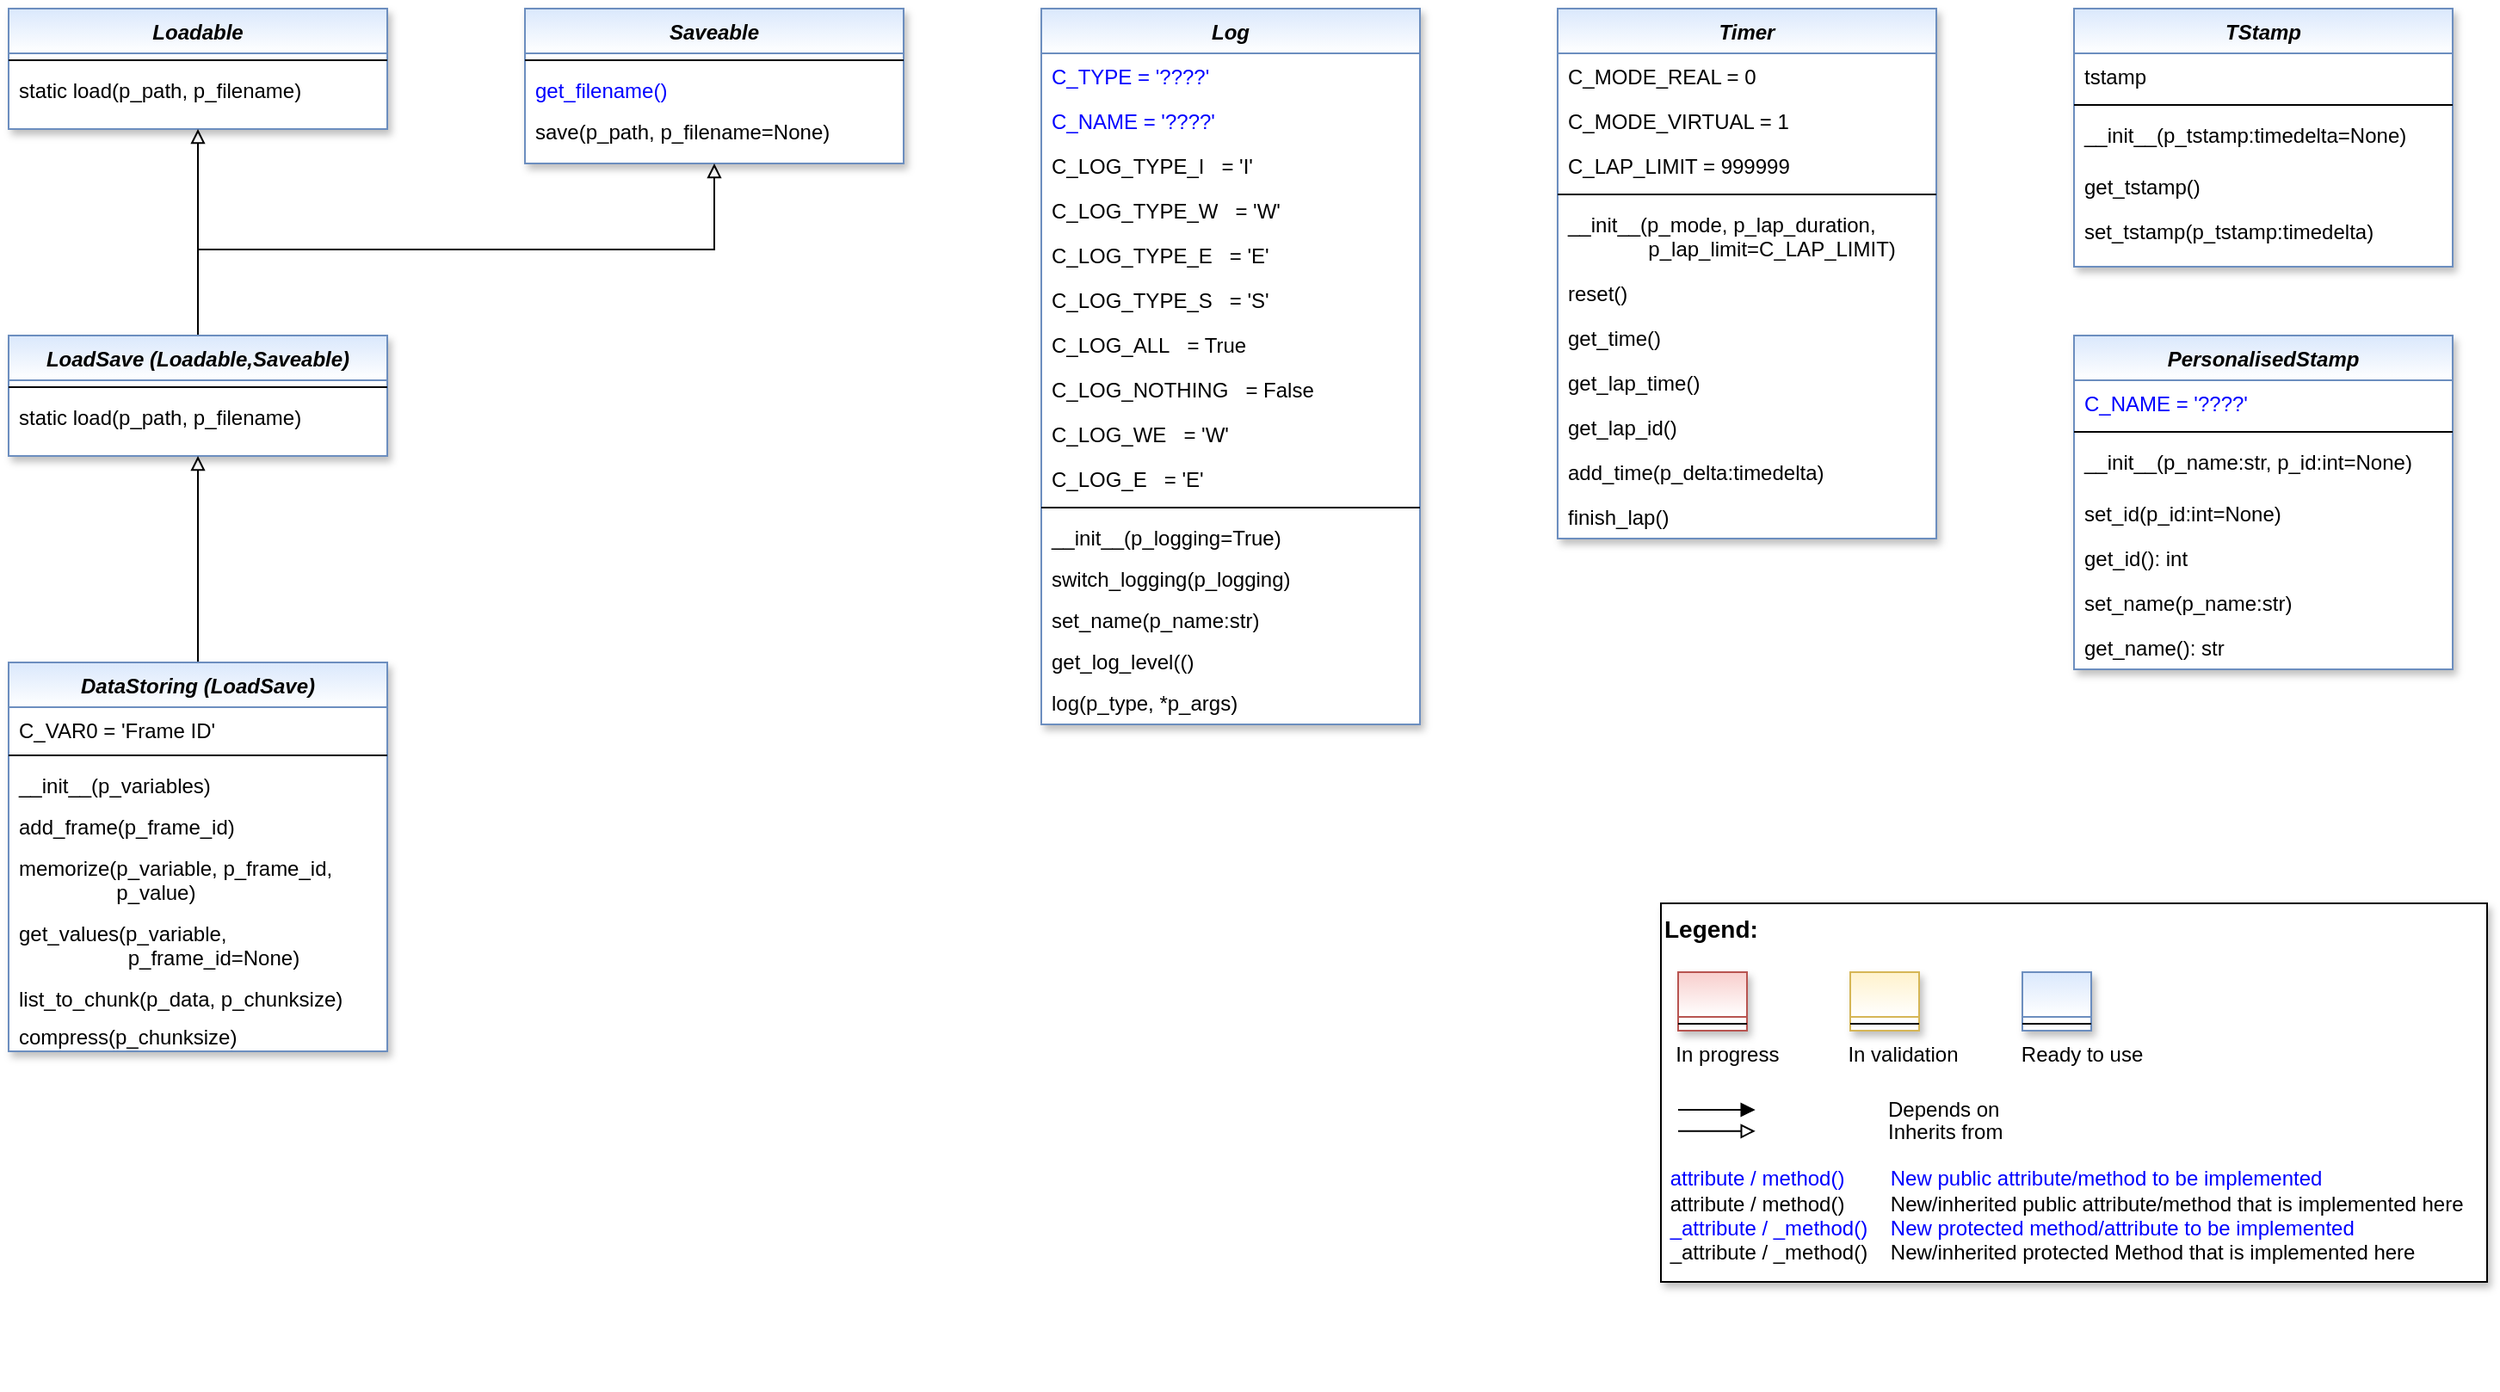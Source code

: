 <mxfile version="20.8.10" type="device"><diagram id="C5RBs43oDa-KdzZeNtuy" name="Page-1"><mxGraphModel dx="1418" dy="940" grid="1" gridSize="10" guides="1" tooltips="1" connect="1" arrows="1" fold="1" page="1" pageScale="1" pageWidth="2336" pageHeight="1654" background="none" math="0" shadow="0"><root><mxCell id="WIyWlLk6GJQsqaUBKTNV-0"/><mxCell id="WIyWlLk6GJQsqaUBKTNV-1" parent="WIyWlLk6GJQsqaUBKTNV-0"/><mxCell id="bgMfdcs62GZ-gJ5sxorQ-0" value="Timer" style="swimlane;fontStyle=3;align=center;verticalAlign=top;childLayout=stackLayout;horizontal=1;startSize=26;horizontalStack=0;resizeParent=1;resizeLast=0;collapsible=1;marginBottom=0;rounded=0;shadow=1;strokeWidth=1;fillColor=#dae8fc;strokeColor=#6c8ebf;gradientColor=#FFFFFF;swimlaneFillColor=#FFFFFF;" parent="WIyWlLk6GJQsqaUBKTNV-1" vertex="1"><mxGeometry x="980" y="80" width="220" height="308" as="geometry"><mxRectangle x="230" y="140" width="160" height="26" as="alternateBounds"/></mxGeometry></mxCell><mxCell id="bgMfdcs62GZ-gJ5sxorQ-1" value="C_MODE_REAL = 0" style="text;align=left;verticalAlign=top;spacingLeft=4;spacingRight=4;overflow=hidden;rotatable=0;points=[[0,0.5],[1,0.5]];portConstraint=eastwest;" parent="bgMfdcs62GZ-gJ5sxorQ-0" vertex="1"><mxGeometry y="26" width="220" height="26" as="geometry"/></mxCell><mxCell id="a7D3vBZzGCBZv9gorVLi-0" value="C_MODE_VIRTUAL = 1" style="text;align=left;verticalAlign=top;spacingLeft=4;spacingRight=4;overflow=hidden;rotatable=0;points=[[0,0.5],[1,0.5]];portConstraint=eastwest;" parent="bgMfdcs62GZ-gJ5sxorQ-0" vertex="1"><mxGeometry y="52" width="220" height="26" as="geometry"/></mxCell><mxCell id="a7D3vBZzGCBZv9gorVLi-1" value="C_LAP_LIMIT = 999999" style="text;align=left;verticalAlign=top;spacingLeft=4;spacingRight=4;overflow=hidden;rotatable=0;points=[[0,0.5],[1,0.5]];portConstraint=eastwest;" parent="bgMfdcs62GZ-gJ5sxorQ-0" vertex="1"><mxGeometry y="78" width="220" height="26" as="geometry"/></mxCell><mxCell id="bgMfdcs62GZ-gJ5sxorQ-2" value="" style="line;html=1;strokeWidth=1;align=left;verticalAlign=middle;spacingTop=-1;spacingLeft=3;spacingRight=3;rotatable=0;labelPosition=right;points=[];portConstraint=eastwest;" parent="bgMfdcs62GZ-gJ5sxorQ-0" vertex="1"><mxGeometry y="104" width="220" height="8" as="geometry"/></mxCell><mxCell id="bgMfdcs62GZ-gJ5sxorQ-3" value="__init__(p_mode, p_lap_duration,&#10;              p_lap_limit=C_LAP_LIMIT)" style="text;align=left;verticalAlign=top;spacingLeft=4;spacingRight=4;overflow=hidden;rotatable=0;points=[[0,0.5],[1,0.5]];portConstraint=eastwest;" parent="bgMfdcs62GZ-gJ5sxorQ-0" vertex="1"><mxGeometry y="112" width="220" height="40" as="geometry"/></mxCell><mxCell id="a7D3vBZzGCBZv9gorVLi-2" value="reset()" style="text;align=left;verticalAlign=top;spacingLeft=4;spacingRight=4;overflow=hidden;rotatable=0;points=[[0,0.5],[1,0.5]];portConstraint=eastwest;" parent="bgMfdcs62GZ-gJ5sxorQ-0" vertex="1"><mxGeometry y="152" width="220" height="26" as="geometry"/></mxCell><mxCell id="a7D3vBZzGCBZv9gorVLi-3" value="get_time()" style="text;align=left;verticalAlign=top;spacingLeft=4;spacingRight=4;overflow=hidden;rotatable=0;points=[[0,0.5],[1,0.5]];portConstraint=eastwest;" parent="bgMfdcs62GZ-gJ5sxorQ-0" vertex="1"><mxGeometry y="178" width="220" height="26" as="geometry"/></mxCell><mxCell id="PuHn4NUrcOmfV9xxtkw8-0" value="get_lap_time()" style="text;align=left;verticalAlign=top;spacingLeft=4;spacingRight=4;overflow=hidden;rotatable=0;points=[[0,0.5],[1,0.5]];portConstraint=eastwest;" parent="bgMfdcs62GZ-gJ5sxorQ-0" vertex="1"><mxGeometry y="204" width="220" height="26" as="geometry"/></mxCell><mxCell id="PuHn4NUrcOmfV9xxtkw8-1" value="get_lap_id()" style="text;align=left;verticalAlign=top;spacingLeft=4;spacingRight=4;overflow=hidden;rotatable=0;points=[[0,0.5],[1,0.5]];portConstraint=eastwest;" parent="bgMfdcs62GZ-gJ5sxorQ-0" vertex="1"><mxGeometry y="230" width="220" height="26" as="geometry"/></mxCell><mxCell id="TGkLLcsEz0-7tvpFlWuC-0" value="add_time(p_delta:timedelta)" style="text;align=left;verticalAlign=top;spacingLeft=4;spacingRight=4;overflow=hidden;rotatable=0;points=[[0,0.5],[1,0.5]];portConstraint=eastwest;" parent="bgMfdcs62GZ-gJ5sxorQ-0" vertex="1"><mxGeometry y="256" width="220" height="26" as="geometry"/></mxCell><mxCell id="PuHn4NUrcOmfV9xxtkw8-2" value="finish_lap()" style="text;align=left;verticalAlign=top;spacingLeft=4;spacingRight=4;overflow=hidden;rotatable=0;points=[[0,0.5],[1,0.5]];portConstraint=eastwest;" parent="bgMfdcs62GZ-gJ5sxorQ-0" vertex="1"><mxGeometry y="282" width="220" height="26" as="geometry"/></mxCell><mxCell id="wOOyNorhm0IPKL5RJFF_-0" value="Log" style="swimlane;fontStyle=3;align=center;verticalAlign=top;childLayout=stackLayout;horizontal=1;startSize=26;horizontalStack=0;resizeParent=1;resizeLast=0;collapsible=1;marginBottom=0;rounded=0;shadow=1;strokeWidth=1;fillColor=#dae8fc;strokeColor=#6c8ebf;gradientColor=#FFFFFF;swimlaneFillColor=#FFFFFF;" parent="WIyWlLk6GJQsqaUBKTNV-1" vertex="1"><mxGeometry x="680" y="80" width="220" height="416" as="geometry"><mxRectangle x="230" y="140" width="160" height="26" as="alternateBounds"/></mxGeometry></mxCell><mxCell id="wOOyNorhm0IPKL5RJFF_-1" value="C_TYPE = '????'&#10;" style="text;align=left;verticalAlign=top;spacingLeft=4;spacingRight=4;overflow=hidden;rotatable=0;points=[[0,0.5],[1,0.5]];portConstraint=eastwest;fontColor=#0000FF;" parent="wOOyNorhm0IPKL5RJFF_-0" vertex="1"><mxGeometry y="26" width="220" height="26" as="geometry"/></mxCell><mxCell id="wOOyNorhm0IPKL5RJFF_-4" value="C_NAME = '????'&#10;" style="text;align=left;verticalAlign=top;spacingLeft=4;spacingRight=4;overflow=hidden;rotatable=0;points=[[0,0.5],[1,0.5]];portConstraint=eastwest;fontColor=#0000FF;" parent="wOOyNorhm0IPKL5RJFF_-0" vertex="1"><mxGeometry y="52" width="220" height="26" as="geometry"/></mxCell><mxCell id="Sitd4XUR5ouGdiu0kk2x-0" value="C_LOG_TYPE_I   = 'I'" style="text;align=left;verticalAlign=top;spacingLeft=4;spacingRight=4;overflow=hidden;rotatable=0;points=[[0,0.5],[1,0.5]];portConstraint=eastwest;fontColor=default;" parent="wOOyNorhm0IPKL5RJFF_-0" vertex="1"><mxGeometry y="78" width="220" height="26" as="geometry"/></mxCell><mxCell id="Sitd4XUR5ouGdiu0kk2x-1" value="C_LOG_TYPE_W   = 'W'" style="text;align=left;verticalAlign=top;spacingLeft=4;spacingRight=4;overflow=hidden;rotatable=0;points=[[0,0.5],[1,0.5]];portConstraint=eastwest;fontColor=default;" parent="wOOyNorhm0IPKL5RJFF_-0" vertex="1"><mxGeometry y="104" width="220" height="26" as="geometry"/></mxCell><mxCell id="Sitd4XUR5ouGdiu0kk2x-2" value="C_LOG_TYPE_E   = 'E'" style="text;align=left;verticalAlign=top;spacingLeft=4;spacingRight=4;overflow=hidden;rotatable=0;points=[[0,0.5],[1,0.5]];portConstraint=eastwest;fontColor=default;" parent="wOOyNorhm0IPKL5RJFF_-0" vertex="1"><mxGeometry y="130" width="220" height="26" as="geometry"/></mxCell><mxCell id="Sitd4XUR5ouGdiu0kk2x-3" value="C_LOG_TYPE_S   = 'S'" style="text;align=left;verticalAlign=top;spacingLeft=4;spacingRight=4;overflow=hidden;rotatable=0;points=[[0,0.5],[1,0.5]];portConstraint=eastwest;fontColor=default;" parent="wOOyNorhm0IPKL5RJFF_-0" vertex="1"><mxGeometry y="156" width="220" height="26" as="geometry"/></mxCell><mxCell id="Sitd4XUR5ouGdiu0kk2x-4" value="C_LOG_ALL   = True" style="text;align=left;verticalAlign=top;spacingLeft=4;spacingRight=4;overflow=hidden;rotatable=0;points=[[0,0.5],[1,0.5]];portConstraint=eastwest;fontColor=default;" parent="wOOyNorhm0IPKL5RJFF_-0" vertex="1"><mxGeometry y="182" width="220" height="26" as="geometry"/></mxCell><mxCell id="Sitd4XUR5ouGdiu0kk2x-5" value="C_LOG_NOTHING   = False" style="text;align=left;verticalAlign=top;spacingLeft=4;spacingRight=4;overflow=hidden;rotatable=0;points=[[0,0.5],[1,0.5]];portConstraint=eastwest;fontColor=default;" parent="wOOyNorhm0IPKL5RJFF_-0" vertex="1"><mxGeometry y="208" width="220" height="26" as="geometry"/></mxCell><mxCell id="Sitd4XUR5ouGdiu0kk2x-6" value="C_LOG_WE   = 'W'" style="text;align=left;verticalAlign=top;spacingLeft=4;spacingRight=4;overflow=hidden;rotatable=0;points=[[0,0.5],[1,0.5]];portConstraint=eastwest;fontColor=default;" parent="wOOyNorhm0IPKL5RJFF_-0" vertex="1"><mxGeometry y="234" width="220" height="26" as="geometry"/></mxCell><mxCell id="Sitd4XUR5ouGdiu0kk2x-7" value="C_LOG_E   = 'E'" style="text;align=left;verticalAlign=top;spacingLeft=4;spacingRight=4;overflow=hidden;rotatable=0;points=[[0,0.5],[1,0.5]];portConstraint=eastwest;fontColor=default;" parent="wOOyNorhm0IPKL5RJFF_-0" vertex="1"><mxGeometry y="260" width="220" height="26" as="geometry"/></mxCell><mxCell id="wOOyNorhm0IPKL5RJFF_-2" value="" style="line;html=1;strokeWidth=1;align=left;verticalAlign=middle;spacingTop=-1;spacingLeft=3;spacingRight=3;rotatable=0;labelPosition=right;points=[];portConstraint=eastwest;" parent="wOOyNorhm0IPKL5RJFF_-0" vertex="1"><mxGeometry y="286" width="220" height="8" as="geometry"/></mxCell><mxCell id="wOOyNorhm0IPKL5RJFF_-3" value="__init__(p_logging=True)" style="text;align=left;verticalAlign=top;spacingLeft=4;spacingRight=4;overflow=hidden;rotatable=0;points=[[0,0.5],[1,0.5]];portConstraint=eastwest;" parent="wOOyNorhm0IPKL5RJFF_-0" vertex="1"><mxGeometry y="294" width="220" height="24" as="geometry"/></mxCell><mxCell id="wOOyNorhm0IPKL5RJFF_-5" value="switch_logging(p_logging)" style="text;align=left;verticalAlign=top;spacingLeft=4;spacingRight=4;overflow=hidden;rotatable=0;points=[[0,0.5],[1,0.5]];portConstraint=eastwest;" parent="wOOyNorhm0IPKL5RJFF_-0" vertex="1"><mxGeometry y="318" width="220" height="24" as="geometry"/></mxCell><mxCell id="5YyYM9NK3f8UlfanujHQ-0" value="set_name(p_name:str)" style="text;align=left;verticalAlign=top;spacingLeft=4;spacingRight=4;overflow=hidden;rotatable=0;points=[[0,0.5],[1,0.5]];portConstraint=eastwest;" parent="wOOyNorhm0IPKL5RJFF_-0" vertex="1"><mxGeometry y="342" width="220" height="24" as="geometry"/></mxCell><mxCell id="wCxpYQhEE_Nz_e2Aimwp-0" value="get_log_level(()" style="text;align=left;verticalAlign=top;spacingLeft=4;spacingRight=4;overflow=hidden;rotatable=0;points=[[0,0.5],[1,0.5]];portConstraint=eastwest;" parent="wOOyNorhm0IPKL5RJFF_-0" vertex="1"><mxGeometry y="366" width="220" height="24" as="geometry"/></mxCell><mxCell id="wOOyNorhm0IPKL5RJFF_-7" value="log(p_type, *p_args)" style="text;align=left;verticalAlign=top;spacingLeft=4;spacingRight=4;overflow=hidden;rotatable=0;points=[[0,0.5],[1,0.5]];portConstraint=eastwest;" parent="wOOyNorhm0IPKL5RJFF_-0" vertex="1"><mxGeometry y="390" width="220" height="26" as="geometry"/></mxCell><mxCell id="wOOyNorhm0IPKL5RJFF_-8" value="Saveable" style="swimlane;fontStyle=3;align=center;verticalAlign=top;childLayout=stackLayout;horizontal=1;startSize=26;horizontalStack=0;resizeParent=1;resizeLast=0;collapsible=1;marginBottom=0;rounded=0;shadow=1;strokeWidth=1;fillColor=#dae8fc;strokeColor=#6c8ebf;gradientColor=#FFFFFF;swimlaneFillColor=#FFFFFF;" parent="WIyWlLk6GJQsqaUBKTNV-1" vertex="1"><mxGeometry x="380" y="80" width="220" height="90" as="geometry"><mxRectangle x="230" y="140" width="160" height="26" as="alternateBounds"/></mxGeometry></mxCell><mxCell id="wOOyNorhm0IPKL5RJFF_-11" value="" style="line;html=1;strokeWidth=1;align=left;verticalAlign=middle;spacingTop=-1;spacingLeft=3;spacingRight=3;rotatable=0;labelPosition=right;points=[];portConstraint=eastwest;" parent="wOOyNorhm0IPKL5RJFF_-8" vertex="1"><mxGeometry y="26" width="220" height="8" as="geometry"/></mxCell><mxCell id="wOOyNorhm0IPKL5RJFF_-13" value="get_filename()" style="text;align=left;verticalAlign=top;spacingLeft=4;spacingRight=4;overflow=hidden;rotatable=0;points=[[0,0.5],[1,0.5]];portConstraint=eastwest;fontColor=#0000FF;" parent="wOOyNorhm0IPKL5RJFF_-8" vertex="1"><mxGeometry y="34" width="220" height="24" as="geometry"/></mxCell><mxCell id="wOOyNorhm0IPKL5RJFF_-15" value="save(p_path, p_filename=None)" style="text;align=left;verticalAlign=top;spacingLeft=4;spacingRight=4;overflow=hidden;rotatable=0;points=[[0,0.5],[1,0.5]];portConstraint=eastwest;" parent="wOOyNorhm0IPKL5RJFF_-8" vertex="1"><mxGeometry y="58" width="220" height="24" as="geometry"/></mxCell><mxCell id="huwpeFCsxoTQQdfWVsrF-0" value="TStamp" style="swimlane;fontStyle=3;align=center;verticalAlign=top;childLayout=stackLayout;horizontal=1;startSize=26;horizontalStack=0;resizeParent=1;resizeLast=0;collapsible=1;marginBottom=0;rounded=0;shadow=1;strokeWidth=1;fillColor=#dae8fc;strokeColor=#6c8ebf;gradientColor=#FFFFFF;swimlaneFillColor=#FFFFFF;" parent="WIyWlLk6GJQsqaUBKTNV-1" vertex="1"><mxGeometry x="1280" y="80" width="220" height="150" as="geometry"><mxRectangle x="230" y="140" width="160" height="26" as="alternateBounds"/></mxGeometry></mxCell><mxCell id="huwpeFCsxoTQQdfWVsrF-1" value="tstamp" style="text;align=left;verticalAlign=top;spacingLeft=4;spacingRight=4;overflow=hidden;rotatable=0;points=[[0,0.5],[1,0.5]];portConstraint=eastwest;" parent="huwpeFCsxoTQQdfWVsrF-0" vertex="1"><mxGeometry y="26" width="220" height="26" as="geometry"/></mxCell><mxCell id="huwpeFCsxoTQQdfWVsrF-4" value="" style="line;html=1;strokeWidth=1;align=left;verticalAlign=middle;spacingTop=-1;spacingLeft=3;spacingRight=3;rotatable=0;labelPosition=right;points=[];portConstraint=eastwest;" parent="huwpeFCsxoTQQdfWVsrF-0" vertex="1"><mxGeometry y="52" width="220" height="8" as="geometry"/></mxCell><mxCell id="huwpeFCsxoTQQdfWVsrF-5" value="__init__(p_tstamp:timedelta=None)" style="text;align=left;verticalAlign=top;spacingLeft=4;spacingRight=4;overflow=hidden;rotatable=0;points=[[0,0.5],[1,0.5]];portConstraint=eastwest;" parent="huwpeFCsxoTQQdfWVsrF-0" vertex="1"><mxGeometry y="60" width="220" height="30" as="geometry"/></mxCell><mxCell id="huwpeFCsxoTQQdfWVsrF-6" value="get_tstamp()" style="text;align=left;verticalAlign=top;spacingLeft=4;spacingRight=4;overflow=hidden;rotatable=0;points=[[0,0.5],[1,0.5]];portConstraint=eastwest;" parent="huwpeFCsxoTQQdfWVsrF-0" vertex="1"><mxGeometry y="90" width="220" height="26" as="geometry"/></mxCell><mxCell id="huwpeFCsxoTQQdfWVsrF-7" value="set_tstamp(p_tstamp:timedelta)" style="text;align=left;verticalAlign=top;spacingLeft=4;spacingRight=4;overflow=hidden;rotatable=0;points=[[0,0.5],[1,0.5]];portConstraint=eastwest;" parent="huwpeFCsxoTQQdfWVsrF-0" vertex="1"><mxGeometry y="116" width="220" height="26" as="geometry"/></mxCell><mxCell id="ZXzUqIAL4igxPkpYoOi9-0" value="Loadable" style="swimlane;fontStyle=3;align=center;verticalAlign=top;childLayout=stackLayout;horizontal=1;startSize=26;horizontalStack=0;resizeParent=1;resizeLast=0;collapsible=1;marginBottom=0;rounded=0;shadow=1;strokeWidth=1;fillColor=#dae8fc;strokeColor=#6c8ebf;gradientColor=#FFFFFF;swimlaneFillColor=#FFFFFF;" parent="WIyWlLk6GJQsqaUBKTNV-1" vertex="1"><mxGeometry x="80" y="80" width="220" height="70" as="geometry"><mxRectangle x="230" y="140" width="160" height="26" as="alternateBounds"/></mxGeometry></mxCell><mxCell id="ZXzUqIAL4igxPkpYoOi9-1" value="" style="line;html=1;strokeWidth=1;align=left;verticalAlign=middle;spacingTop=-1;spacingLeft=3;spacingRight=3;rotatable=0;labelPosition=right;points=[];portConstraint=eastwest;" parent="ZXzUqIAL4igxPkpYoOi9-0" vertex="1"><mxGeometry y="26" width="220" height="8" as="geometry"/></mxCell><mxCell id="ZXzUqIAL4igxPkpYoOi9-3" value="static load(p_path, p_filename)" style="text;align=left;verticalAlign=top;spacingLeft=4;spacingRight=4;overflow=hidden;rotatable=0;points=[[0,0.5],[1,0.5]];portConstraint=eastwest;" parent="ZXzUqIAL4igxPkpYoOi9-0" vertex="1"><mxGeometry y="34" width="220" height="24" as="geometry"/></mxCell><mxCell id="ZXzUqIAL4igxPkpYoOi9-8" style="edgeStyle=orthogonalEdgeStyle;rounded=0;orthogonalLoop=1;jettySize=auto;html=1;entryX=0.5;entryY=1;entryDx=0;entryDy=0;fontColor=#000000;endArrow=block;endFill=0;" parent="WIyWlLk6GJQsqaUBKTNV-1" source="ZXzUqIAL4igxPkpYoOi9-5" target="ZXzUqIAL4igxPkpYoOi9-0" edge="1"><mxGeometry relative="1" as="geometry"/></mxCell><mxCell id="ZXzUqIAL4igxPkpYoOi9-9" style="edgeStyle=orthogonalEdgeStyle;rounded=0;orthogonalLoop=1;jettySize=auto;html=1;entryX=0.5;entryY=1;entryDx=0;entryDy=0;fontColor=#000000;endArrow=block;endFill=0;exitX=0.5;exitY=0;exitDx=0;exitDy=0;" parent="WIyWlLk6GJQsqaUBKTNV-1" source="ZXzUqIAL4igxPkpYoOi9-5" target="wOOyNorhm0IPKL5RJFF_-8" edge="1"><mxGeometry relative="1" as="geometry"/></mxCell><mxCell id="ZXzUqIAL4igxPkpYoOi9-5" value="LoadSave (Loadable,Saveable)" style="swimlane;fontStyle=3;align=center;verticalAlign=top;childLayout=stackLayout;horizontal=1;startSize=26;horizontalStack=0;resizeParent=1;resizeLast=0;collapsible=1;marginBottom=0;rounded=0;shadow=1;strokeWidth=1;fillColor=#dae8fc;strokeColor=#6c8ebf;gradientColor=#FFFFFF;swimlaneFillColor=#FFFFFF;" parent="WIyWlLk6GJQsqaUBKTNV-1" vertex="1"><mxGeometry x="80" y="270" width="220" height="70" as="geometry"><mxRectangle x="230" y="140" width="160" height="26" as="alternateBounds"/></mxGeometry></mxCell><mxCell id="ZXzUqIAL4igxPkpYoOi9-6" value="" style="line;html=1;strokeWidth=1;align=left;verticalAlign=middle;spacingTop=-1;spacingLeft=3;spacingRight=3;rotatable=0;labelPosition=right;points=[];portConstraint=eastwest;" parent="ZXzUqIAL4igxPkpYoOi9-5" vertex="1"><mxGeometry y="26" width="220" height="8" as="geometry"/></mxCell><mxCell id="ZXzUqIAL4igxPkpYoOi9-7" value="static load(p_path, p_filename)" style="text;align=left;verticalAlign=top;spacingLeft=4;spacingRight=4;overflow=hidden;rotatable=0;points=[[0,0.5],[1,0.5]];portConstraint=eastwest;" parent="ZXzUqIAL4igxPkpYoOi9-5" vertex="1"><mxGeometry y="34" width="220" height="24" as="geometry"/></mxCell><mxCell id="ZXzUqIAL4igxPkpYoOi9-13" style="edgeStyle=orthogonalEdgeStyle;rounded=0;orthogonalLoop=1;jettySize=auto;html=1;entryX=0.5;entryY=1;entryDx=0;entryDy=0;fontColor=#000000;endArrow=block;endFill=0;" parent="WIyWlLk6GJQsqaUBKTNV-1" source="ZXzUqIAL4igxPkpYoOi9-10" target="ZXzUqIAL4igxPkpYoOi9-5" edge="1"><mxGeometry relative="1" as="geometry"/></mxCell><mxCell id="ZXzUqIAL4igxPkpYoOi9-10" value="DataStoring (LoadSave)" style="swimlane;fontStyle=3;align=center;verticalAlign=top;childLayout=stackLayout;horizontal=1;startSize=26;horizontalStack=0;resizeParent=1;resizeLast=0;collapsible=1;marginBottom=0;rounded=0;shadow=1;strokeWidth=1;fillColor=#dae8fc;strokeColor=#6c8ebf;gradientColor=#FFFFFF;swimlaneFillColor=#FFFFFF;" parent="WIyWlLk6GJQsqaUBKTNV-1" vertex="1"><mxGeometry x="80" y="460" width="220" height="226" as="geometry"><mxRectangle x="230" y="140" width="160" height="26" as="alternateBounds"/></mxGeometry></mxCell><mxCell id="o4xzLmoHe5UOwdrTp5sr-0" value="C_VAR0 = 'Frame ID'" style="text;align=left;verticalAlign=top;spacingLeft=4;spacingRight=4;overflow=hidden;rotatable=0;points=[[0,0.5],[1,0.5]];portConstraint=eastwest;" parent="ZXzUqIAL4igxPkpYoOi9-10" vertex="1"><mxGeometry y="26" width="220" height="24" as="geometry"/></mxCell><mxCell id="ZXzUqIAL4igxPkpYoOi9-11" value="" style="line;html=1;strokeWidth=1;align=left;verticalAlign=middle;spacingTop=-1;spacingLeft=3;spacingRight=3;rotatable=0;labelPosition=right;points=[];portConstraint=eastwest;" parent="ZXzUqIAL4igxPkpYoOi9-10" vertex="1"><mxGeometry y="50" width="220" height="8" as="geometry"/></mxCell><mxCell id="ZXzUqIAL4igxPkpYoOi9-12" value="__init__(p_variables)" style="text;align=left;verticalAlign=top;spacingLeft=4;spacingRight=4;overflow=hidden;rotatable=0;points=[[0,0.5],[1,0.5]];portConstraint=eastwest;" parent="ZXzUqIAL4igxPkpYoOi9-10" vertex="1"><mxGeometry y="58" width="220" height="24" as="geometry"/></mxCell><mxCell id="ZXzUqIAL4igxPkpYoOi9-14" value="add_frame(p_frame_id)" style="text;align=left;verticalAlign=top;spacingLeft=4;spacingRight=4;overflow=hidden;rotatable=0;points=[[0,0.5],[1,0.5]];portConstraint=eastwest;" parent="ZXzUqIAL4igxPkpYoOi9-10" vertex="1"><mxGeometry y="82" width="220" height="24" as="geometry"/></mxCell><mxCell id="ZXzUqIAL4igxPkpYoOi9-15" value="memorize(p_variable, p_frame_id,&#10;                 p_value) " style="text;align=left;verticalAlign=top;spacingLeft=4;spacingRight=4;overflow=hidden;rotatable=0;points=[[0,0.5],[1,0.5]];portConstraint=eastwest;" parent="ZXzUqIAL4igxPkpYoOi9-10" vertex="1"><mxGeometry y="106" width="220" height="38" as="geometry"/></mxCell><mxCell id="ZXzUqIAL4igxPkpYoOi9-16" value="get_values(p_variable, &#10;                   p_frame_id=None)" style="text;align=left;verticalAlign=top;spacingLeft=4;spacingRight=4;overflow=hidden;rotatable=0;points=[[0,0.5],[1,0.5]];portConstraint=eastwest;" parent="ZXzUqIAL4igxPkpYoOi9-10" vertex="1"><mxGeometry y="144" width="220" height="38" as="geometry"/></mxCell><mxCell id="ZXzUqIAL4igxPkpYoOi9-17" value="list_to_chunk(p_data, p_chunksize)" style="text;align=left;verticalAlign=top;spacingLeft=4;spacingRight=4;overflow=hidden;rotatable=0;points=[[0,0.5],[1,0.5]];portConstraint=eastwest;" parent="ZXzUqIAL4igxPkpYoOi9-10" vertex="1"><mxGeometry y="182" width="220" height="22" as="geometry"/></mxCell><mxCell id="ZXzUqIAL4igxPkpYoOi9-18" value="compress(p_chunksize)" style="text;align=left;verticalAlign=top;spacingLeft=4;spacingRight=4;overflow=hidden;rotatable=0;points=[[0,0.5],[1,0.5]];portConstraint=eastwest;" parent="ZXzUqIAL4igxPkpYoOi9-10" vertex="1"><mxGeometry y="204" width="220" height="22" as="geometry"/></mxCell><mxCell id="Sitd4XUR5ouGdiu0kk2x-8" value="" style="group" parent="WIyWlLk6GJQsqaUBKTNV-1" vertex="1" connectable="0"><mxGeometry x="1040" y="600" width="480" height="220" as="geometry"/></mxCell><mxCell id="Sitd4XUR5ouGdiu0kk2x-9" value="&lt;font color=&quot;#000000&quot; size=&quot;1&quot;&gt;&lt;b style=&quot;font-size: 14px&quot;&gt;Legend:&lt;br&gt;&lt;/b&gt;&lt;/font&gt;&lt;br&gt;&lt;br&gt;&lt;br&gt;&lt;font color=&quot;#0000ff&quot; style=&quot;font-size: 6px&quot;&gt;&lt;br&gt;&lt;/font&gt;&lt;span style=&quot;color: rgb(0 , 0 , 0)&quot;&gt;&lt;font style=&quot;font-size: 4px&quot;&gt;&amp;nbsp; &amp;nbsp;&lt;/font&gt;&amp;nbsp;In progress&amp;nbsp; &amp;nbsp; &amp;nbsp; &amp;nbsp; &amp;nbsp; &amp;nbsp; In validation&amp;nbsp; &amp;nbsp; &amp;nbsp; &amp;nbsp; &amp;nbsp; &amp;nbsp;Ready to use&lt;/span&gt;&lt;font color=&quot;#000000&quot;&gt;&amp;nbsp;&lt;br&gt;&lt;/font&gt;&lt;font color=&quot;#0000ff&quot;&gt;&lt;br&gt;&lt;br&gt;&lt;br&gt;&lt;br&gt;&amp;nbsp;attribute / method()&amp;nbsp; &amp;nbsp; &amp;nbsp; &amp;nbsp; New public attribute/method to be implemented&lt;/font&gt;&lt;br&gt;&lt;font color=&quot;#000000&quot;&gt;&amp;nbsp;&lt;/font&gt;&lt;font color=&quot;#000000&quot;&gt;attribute / method()&lt;span&gt;&#9;&lt;/span&gt;&amp;nbsp; &amp;nbsp; &amp;nbsp; &amp;nbsp;New/inherited public attribute/method that is implemented here&lt;br&gt;&lt;/font&gt;&lt;font color=&quot;#0000ff&quot;&gt;&amp;nbsp;_attribute /&amp;nbsp;&lt;/font&gt;&lt;font color=&quot;#0000ff&quot;&gt;_method()&amp;nbsp; &amp;nbsp; New protected method/attribute to be implemented&lt;/font&gt;&lt;br&gt;&lt;font color=&quot;#000000&quot;&gt;&amp;nbsp;_attribute / _method()&amp;nbsp; &amp;nbsp; New/inherited protected Method that is implemented here&lt;br&gt;&lt;/font&gt;&lt;font color=&quot;#000000&quot;&gt;&lt;br&gt;&lt;br&gt;&lt;br&gt;&lt;br&gt;&lt;br&gt;&lt;/font&gt;" style="text;html=1;align=left;verticalAlign=top;whiteSpace=wrap;rounded=0;fontColor=#006600;strokeColor=#000000;shadow=1;fillColor=#ffffff;" parent="Sitd4XUR5ouGdiu0kk2x-8" vertex="1"><mxGeometry width="480" height="220" as="geometry"/></mxCell><mxCell id="Sitd4XUR5ouGdiu0kk2x-10" value="Depends on" style="endArrow=block;html=1;labelPosition=right;verticalLabelPosition=middle;align=left;verticalAlign=middle;endFill=1;fontSize=12;" parent="Sitd4XUR5ouGdiu0kk2x-8" edge="1"><mxGeometry x="-1590" y="-2180" width="50" height="50" as="geometry"><mxPoint x="10.0" y="120.003" as="sourcePoint"/><mxPoint x="54.848" y="120.003" as="targetPoint"/><mxPoint x="98" as="offset"/><Array as="points"><mxPoint x="30" y="120"/></Array></mxGeometry></mxCell><mxCell id="Sitd4XUR5ouGdiu0kk2x-11" value="Inherits from" style="endArrow=block;html=1;labelPosition=right;verticalLabelPosition=middle;align=left;verticalAlign=middle;endFill=0;fontSize=12;" parent="Sitd4XUR5ouGdiu0kk2x-8" edge="1"><mxGeometry x="-1590" y="-2180" width="50" height="50" as="geometry"><mxPoint x="10.0" y="132.385" as="sourcePoint"/><mxPoint x="54.848" y="132.385" as="targetPoint"/><mxPoint x="98" y="1" as="offset"/></mxGeometry></mxCell><mxCell id="Sitd4XUR5ouGdiu0kk2x-12" value="" style="swimlane;fontStyle=3;align=center;verticalAlign=top;childLayout=stackLayout;horizontal=1;startSize=26;horizontalStack=0;resizeParent=1;resizeLast=0;collapsible=1;marginBottom=0;rounded=0;shadow=1;strokeWidth=1;fillColor=#f8cecc;strokeColor=#b85450;gradientColor=#ffffff;swimlaneFillColor=#ffffff;" parent="Sitd4XUR5ouGdiu0kk2x-8" vertex="1"><mxGeometry x="10" y="40" width="40" height="34" as="geometry"><mxRectangle x="230" y="140" width="160" height="26" as="alternateBounds"/></mxGeometry></mxCell><mxCell id="Sitd4XUR5ouGdiu0kk2x-13" value="" style="line;html=1;strokeWidth=1;align=left;verticalAlign=middle;spacingTop=-1;spacingLeft=3;spacingRight=3;rotatable=0;labelPosition=right;points=[];portConstraint=eastwest;" parent="Sitd4XUR5ouGdiu0kk2x-12" vertex="1"><mxGeometry y="26" width="40" height="8" as="geometry"/></mxCell><mxCell id="Sitd4XUR5ouGdiu0kk2x-14" value="" style="swimlane;fontStyle=3;align=center;verticalAlign=top;childLayout=stackLayout;horizontal=1;startSize=26;horizontalStack=0;resizeParent=1;resizeLast=0;collapsible=1;marginBottom=0;rounded=0;shadow=1;strokeWidth=1;fillColor=#fff2cc;strokeColor=#d6b656;gradientColor=#ffffff;swimlaneFillColor=#ffffff;" parent="Sitd4XUR5ouGdiu0kk2x-8" vertex="1"><mxGeometry x="110" y="40" width="40" height="34" as="geometry"><mxRectangle x="230" y="140" width="160" height="26" as="alternateBounds"/></mxGeometry></mxCell><mxCell id="Sitd4XUR5ouGdiu0kk2x-15" value="" style="line;html=1;strokeWidth=1;align=left;verticalAlign=middle;spacingTop=-1;spacingLeft=3;spacingRight=3;rotatable=0;labelPosition=right;points=[];portConstraint=eastwest;" parent="Sitd4XUR5ouGdiu0kk2x-14" vertex="1"><mxGeometry y="26" width="40" height="8" as="geometry"/></mxCell><mxCell id="Sitd4XUR5ouGdiu0kk2x-16" value="" style="swimlane;fontStyle=3;align=center;verticalAlign=top;childLayout=stackLayout;horizontal=1;startSize=26;horizontalStack=0;resizeParent=1;resizeLast=0;collapsible=1;marginBottom=0;rounded=0;shadow=1;strokeWidth=1;fillColor=#dae8fc;strokeColor=#6c8ebf;gradientColor=#ffffff;swimlaneFillColor=#ffffff;" parent="Sitd4XUR5ouGdiu0kk2x-8" vertex="1"><mxGeometry x="210" y="40" width="40" height="34" as="geometry"><mxRectangle x="230" y="140" width="160" height="26" as="alternateBounds"/></mxGeometry></mxCell><mxCell id="Sitd4XUR5ouGdiu0kk2x-17" value="" style="line;html=1;strokeWidth=1;align=left;verticalAlign=middle;spacingTop=-1;spacingLeft=3;spacingRight=3;rotatable=0;labelPosition=right;points=[];portConstraint=eastwest;" parent="Sitd4XUR5ouGdiu0kk2x-16" vertex="1"><mxGeometry y="26" width="40" height="8" as="geometry"/></mxCell><mxCell id="fBVEfF3avQhWG5mbOqyu-0" value="PersonalisedStamp" style="swimlane;fontStyle=3;align=center;verticalAlign=top;childLayout=stackLayout;horizontal=1;startSize=26;horizontalStack=0;resizeParent=1;resizeLast=0;collapsible=1;marginBottom=0;rounded=0;shadow=1;strokeWidth=1;fillColor=#dae8fc;strokeColor=#6c8ebf;gradientColor=#FFFFFF;swimlaneFillColor=#FFFFFF;" vertex="1" parent="WIyWlLk6GJQsqaUBKTNV-1"><mxGeometry x="1280" y="270" width="220" height="194" as="geometry"><mxRectangle x="230" y="140" width="160" height="26" as="alternateBounds"/></mxGeometry></mxCell><mxCell id="fBVEfF3avQhWG5mbOqyu-6" value="C_NAME = '????'&#10;" style="text;align=left;verticalAlign=top;spacingLeft=4;spacingRight=4;overflow=hidden;rotatable=0;points=[[0,0.5],[1,0.5]];portConstraint=eastwest;fontColor=#0000FF;" vertex="1" parent="fBVEfF3avQhWG5mbOqyu-0"><mxGeometry y="26" width="220" height="26" as="geometry"/></mxCell><mxCell id="fBVEfF3avQhWG5mbOqyu-2" value="" style="line;html=1;strokeWidth=1;align=left;verticalAlign=middle;spacingTop=-1;spacingLeft=3;spacingRight=3;rotatable=0;labelPosition=right;points=[];portConstraint=eastwest;" vertex="1" parent="fBVEfF3avQhWG5mbOqyu-0"><mxGeometry y="52" width="220" height="8" as="geometry"/></mxCell><mxCell id="fBVEfF3avQhWG5mbOqyu-3" value="__init__(p_name:str, p_id:int=None)" style="text;align=left;verticalAlign=top;spacingLeft=4;spacingRight=4;overflow=hidden;rotatable=0;points=[[0,0.5],[1,0.5]];portConstraint=eastwest;" vertex="1" parent="fBVEfF3avQhWG5mbOqyu-0"><mxGeometry y="60" width="220" height="30" as="geometry"/></mxCell><mxCell id="fBVEfF3avQhWG5mbOqyu-4" value="set_id(p_id:int=None)" style="text;align=left;verticalAlign=top;spacingLeft=4;spacingRight=4;overflow=hidden;rotatable=0;points=[[0,0.5],[1,0.5]];portConstraint=eastwest;" vertex="1" parent="fBVEfF3avQhWG5mbOqyu-0"><mxGeometry y="90" width="220" height="26" as="geometry"/></mxCell><mxCell id="fBVEfF3avQhWG5mbOqyu-5" value="get_id(): int" style="text;align=left;verticalAlign=top;spacingLeft=4;spacingRight=4;overflow=hidden;rotatable=0;points=[[0,0.5],[1,0.5]];portConstraint=eastwest;" vertex="1" parent="fBVEfF3avQhWG5mbOqyu-0"><mxGeometry y="116" width="220" height="26" as="geometry"/></mxCell><mxCell id="fBVEfF3avQhWG5mbOqyu-7" value="set_name(p_name:str)" style="text;align=left;verticalAlign=top;spacingLeft=4;spacingRight=4;overflow=hidden;rotatable=0;points=[[0,0.5],[1,0.5]];portConstraint=eastwest;" vertex="1" parent="fBVEfF3avQhWG5mbOqyu-0"><mxGeometry y="142" width="220" height="26" as="geometry"/></mxCell><mxCell id="fBVEfF3avQhWG5mbOqyu-8" value="get_name(): str" style="text;align=left;verticalAlign=top;spacingLeft=4;spacingRight=4;overflow=hidden;rotatable=0;points=[[0,0.5],[1,0.5]];portConstraint=eastwest;" vertex="1" parent="fBVEfF3avQhWG5mbOqyu-0"><mxGeometry y="168" width="220" height="26" as="geometry"/></mxCell></root></mxGraphModel></diagram></mxfile>